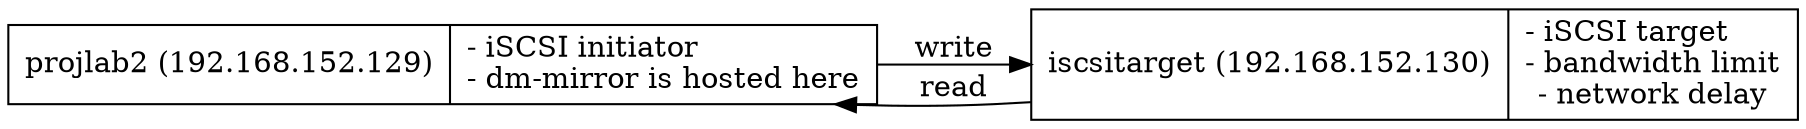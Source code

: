 digraph G {
        node [shape=record]
        m0 [label="{projlab2 (192.168.152.129)\l|- iSCSI initiator\l- dm-mirror is hosted here}"]
        m1 [label="{iscsitarget (192.168.152.130)\l|- iSCSI target\l- bandwidth limit\l- network delay}"]
	rankdir=LR
        m0 -> m1 [label="write"]
        m1 -> m0 [label="read"]
}
